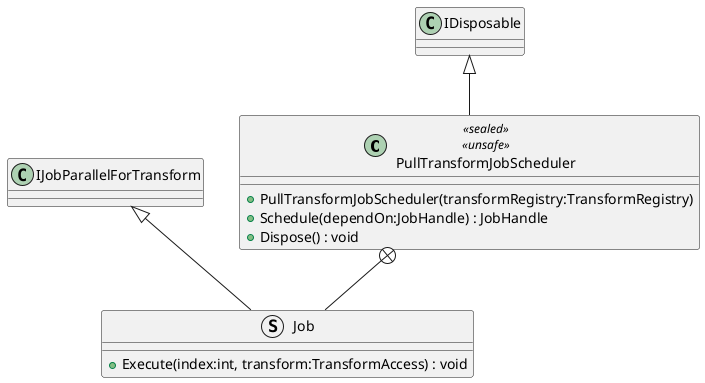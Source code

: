 @startuml
class PullTransformJobScheduler <<sealed>> <<unsafe>> {
    + PullTransformJobScheduler(transformRegistry:TransformRegistry)
    + Schedule(dependOn:JobHandle) : JobHandle
    + Dispose() : void
}
struct Job {
    + Execute(index:int, transform:TransformAccess) : void
}
IDisposable <|-- PullTransformJobScheduler
PullTransformJobScheduler +-- Job
IJobParallelForTransform <|-- Job
@enduml
